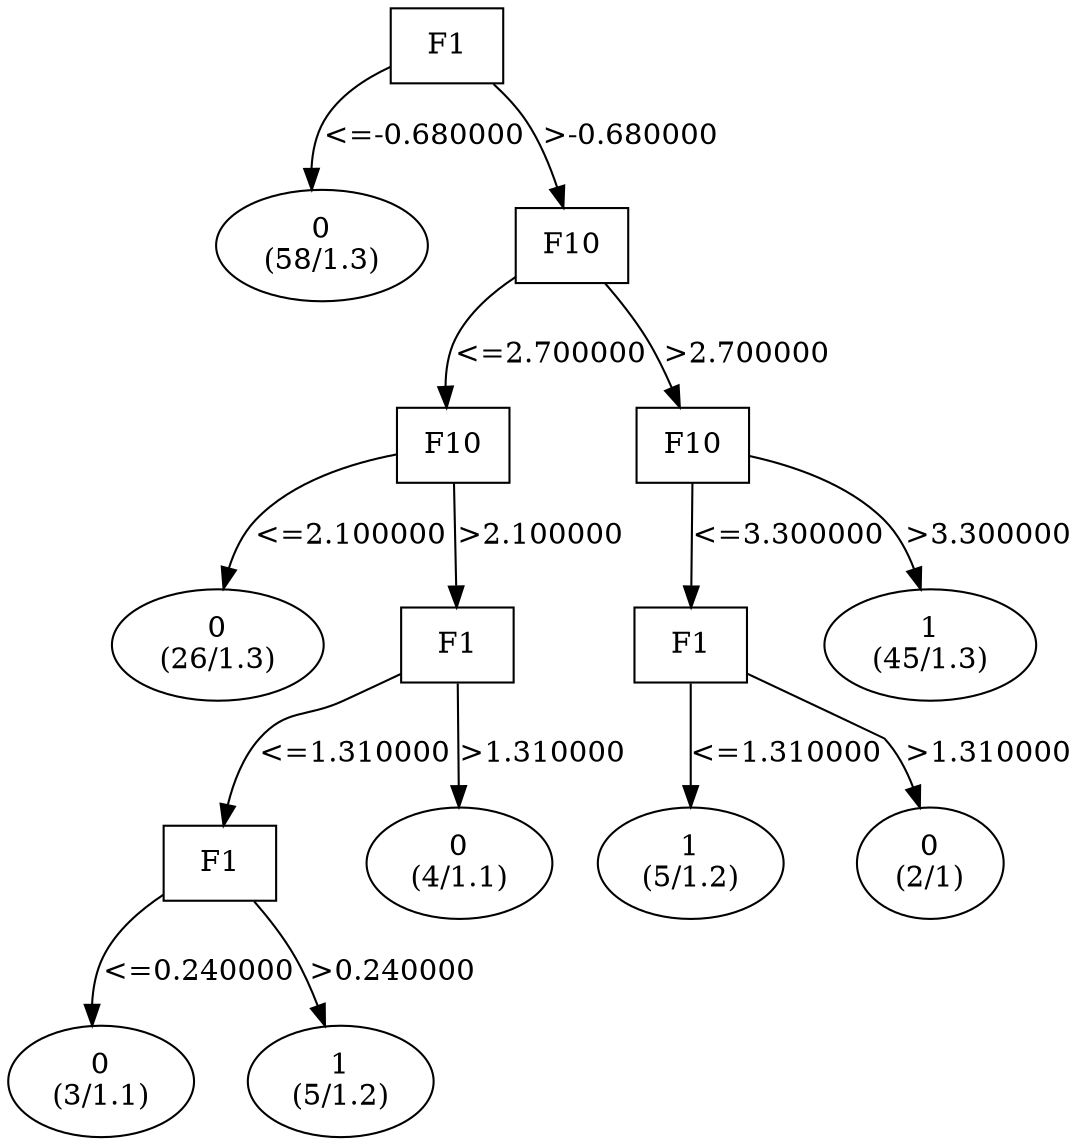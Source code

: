 digraph YaDT {
n0 [ shape=box, label="F1\n"]
n0 -> n1 [label="<=-0.680000"]
n1 [ shape=ellipse, label="0\n(58/1.3)"]
n0 -> n2 [label=">-0.680000"]
n2 [ shape=box, label="F10\n"]
n2 -> n3 [label="<=2.700000"]
n3 [ shape=box, label="F10\n"]
n3 -> n4 [label="<=2.100000"]
n4 [ shape=ellipse, label="0\n(26/1.3)"]
n3 -> n5 [label=">2.100000"]
n5 [ shape=box, label="F1\n"]
n5 -> n6 [label="<=1.310000"]
n6 [ shape=box, label="F1\n"]
n6 -> n7 [label="<=0.240000"]
n7 [ shape=ellipse, label="0\n(3/1.1)"]
n6 -> n8 [label=">0.240000"]
n8 [ shape=ellipse, label="1\n(5/1.2)"]
n5 -> n10 [label=">1.310000"]
n10 [ shape=ellipse, label="0\n(4/1.1)"]
n2 -> n13 [label=">2.700000"]
n13 [ shape=box, label="F10\n"]
n13 -> n14 [label="<=3.300000"]
n14 [ shape=box, label="F1\n"]
n14 -> n15 [label="<=1.310000"]
n15 [ shape=ellipse, label="1\n(5/1.2)"]
n14 -> n16 [label=">1.310000"]
n16 [ shape=ellipse, label="0\n(2/1)"]
n13 -> n18 [label=">3.300000"]
n18 [ shape=ellipse, label="1\n(45/1.3)"]
}
